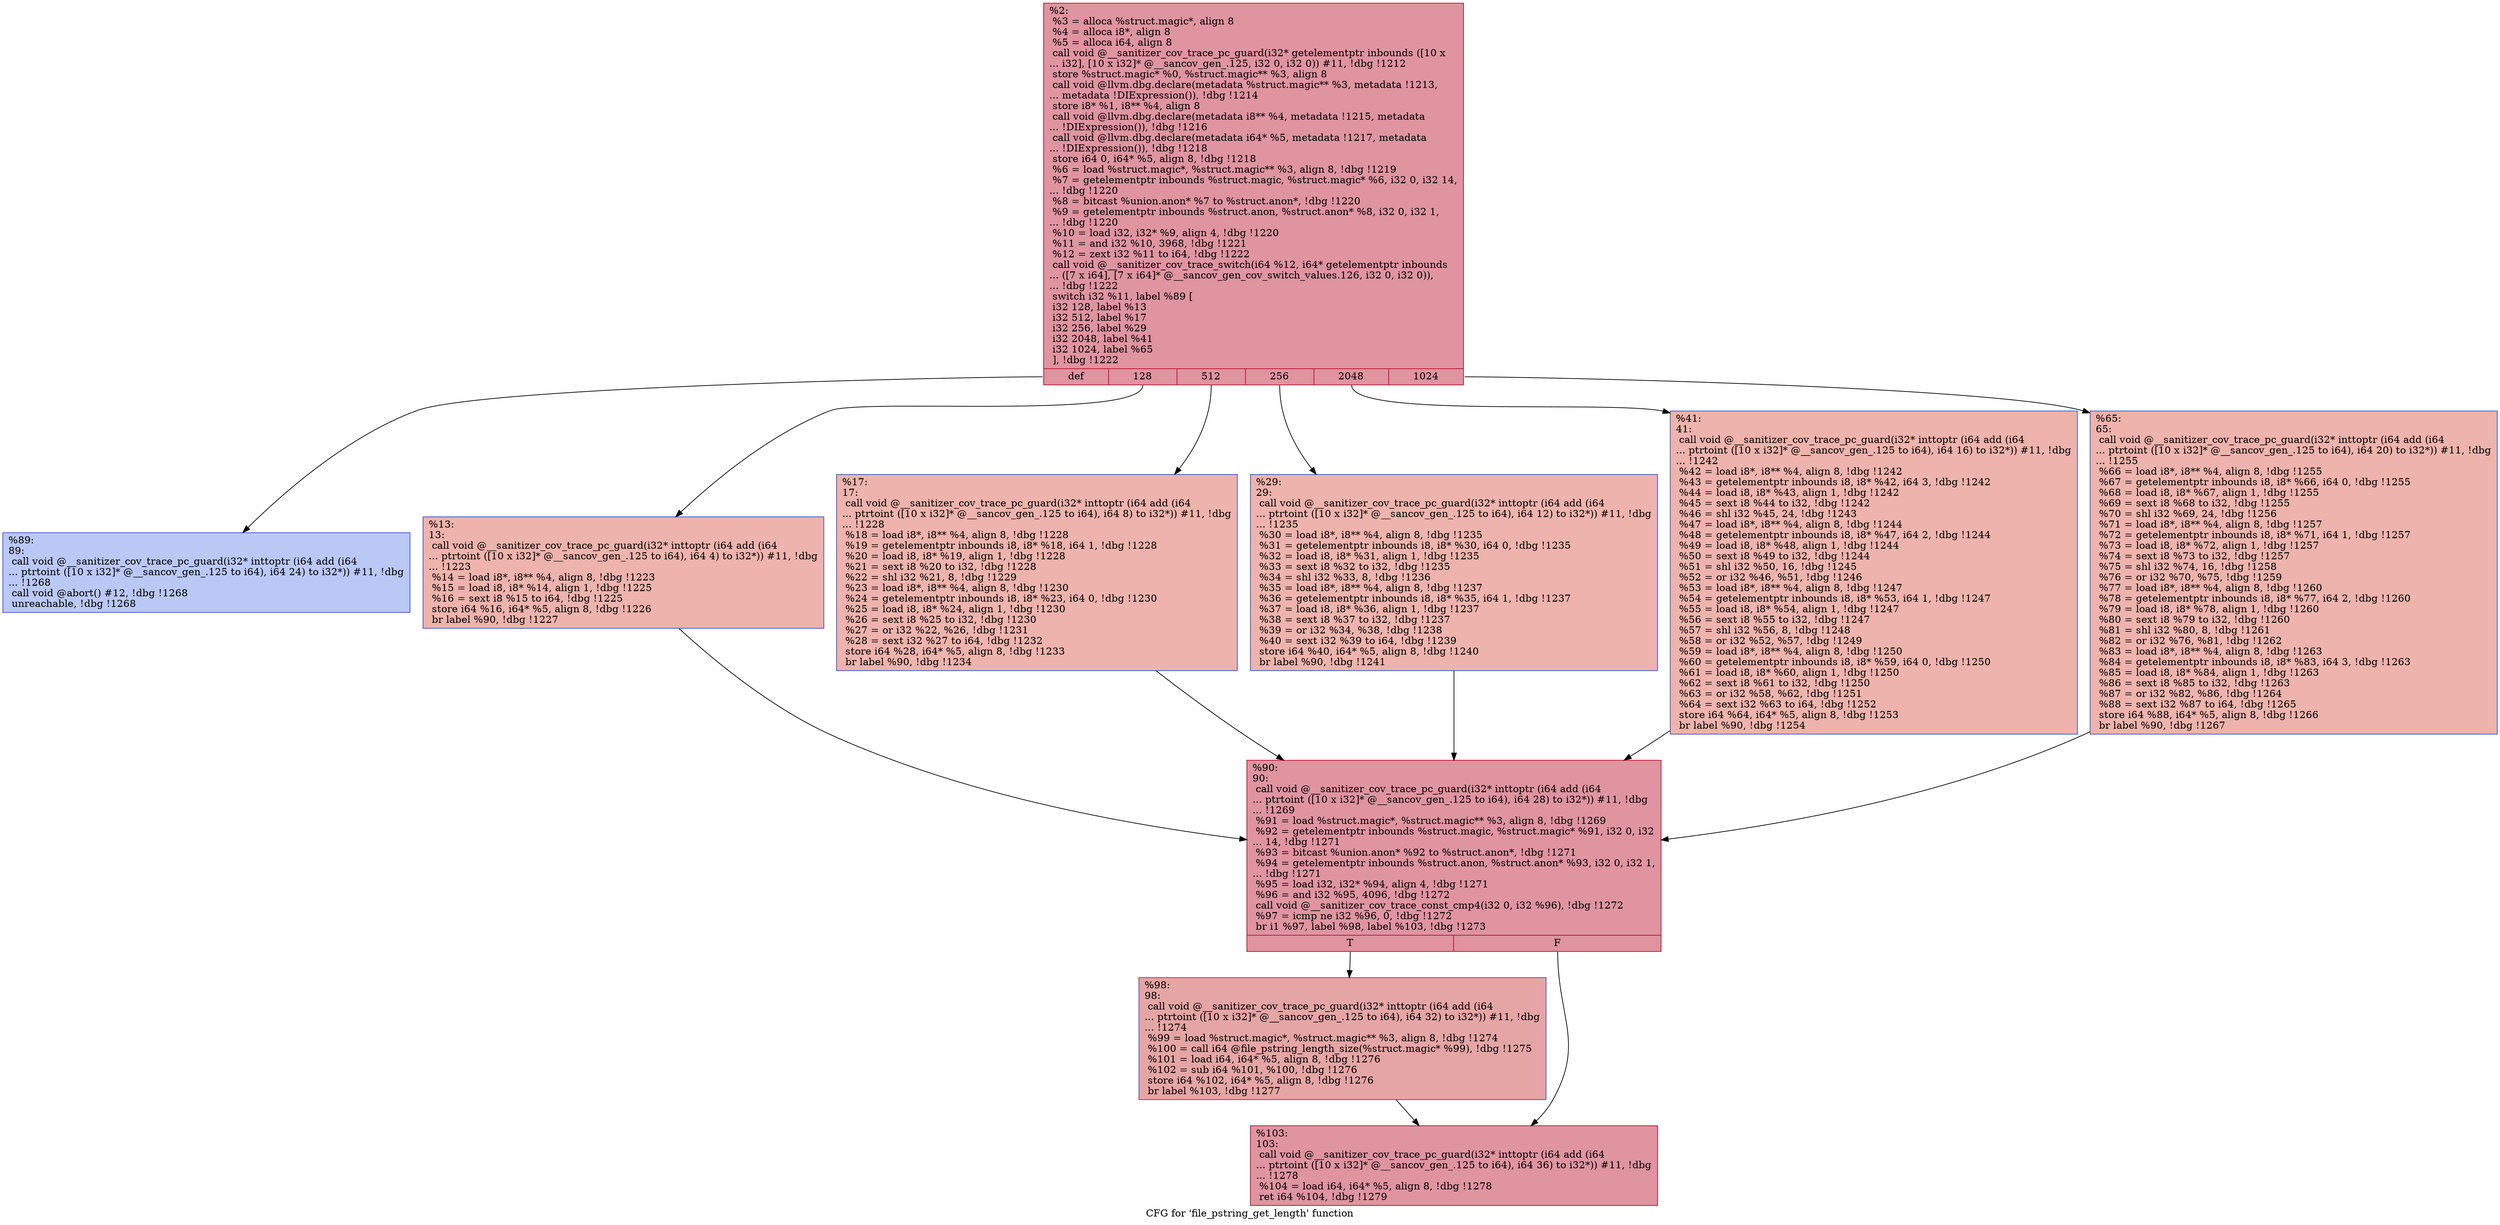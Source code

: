 digraph "CFG for 'file_pstring_get_length' function" {
	label="CFG for 'file_pstring_get_length' function";

	Node0x564cce3c5bf0 [shape=record,color="#b70d28ff", style=filled, fillcolor="#b70d2870",label="{%2:\l  %3 = alloca %struct.magic*, align 8\l  %4 = alloca i8*, align 8\l  %5 = alloca i64, align 8\l  call void @__sanitizer_cov_trace_pc_guard(i32* getelementptr inbounds ([10 x\l... i32], [10 x i32]* @__sancov_gen_.125, i32 0, i32 0)) #11, !dbg !1212\l  store %struct.magic* %0, %struct.magic** %3, align 8\l  call void @llvm.dbg.declare(metadata %struct.magic** %3, metadata !1213,\l... metadata !DIExpression()), !dbg !1214\l  store i8* %1, i8** %4, align 8\l  call void @llvm.dbg.declare(metadata i8** %4, metadata !1215, metadata\l... !DIExpression()), !dbg !1216\l  call void @llvm.dbg.declare(metadata i64* %5, metadata !1217, metadata\l... !DIExpression()), !dbg !1218\l  store i64 0, i64* %5, align 8, !dbg !1218\l  %6 = load %struct.magic*, %struct.magic** %3, align 8, !dbg !1219\l  %7 = getelementptr inbounds %struct.magic, %struct.magic* %6, i32 0, i32 14,\l... !dbg !1220\l  %8 = bitcast %union.anon* %7 to %struct.anon*, !dbg !1220\l  %9 = getelementptr inbounds %struct.anon, %struct.anon* %8, i32 0, i32 1,\l... !dbg !1220\l  %10 = load i32, i32* %9, align 4, !dbg !1220\l  %11 = and i32 %10, 3968, !dbg !1221\l  %12 = zext i32 %11 to i64, !dbg !1222\l  call void @__sanitizer_cov_trace_switch(i64 %12, i64* getelementptr inbounds\l... ([7 x i64], [7 x i64]* @__sancov_gen_cov_switch_values.126, i32 0, i32 0)),\l... !dbg !1222\l  switch i32 %11, label %89 [\l    i32 128, label %13\l    i32 512, label %17\l    i32 256, label %29\l    i32 2048, label %41\l    i32 1024, label %65\l  ], !dbg !1222\l|{<s0>def|<s1>128|<s2>512|<s3>256|<s4>2048|<s5>1024}}"];
	Node0x564cce3c5bf0:s0 -> Node0x564cce3c5e90;
	Node0x564cce3c5bf0:s1 -> Node0x564cce3c5d00;
	Node0x564cce3c5bf0:s2 -> Node0x564cce3c5d50;
	Node0x564cce3c5bf0:s3 -> Node0x564cce3c5da0;
	Node0x564cce3c5bf0:s4 -> Node0x564cce3c5df0;
	Node0x564cce3c5bf0:s5 -> Node0x564cce3c5e40;
	Node0x564cce3c5d00 [shape=record,color="#3d50c3ff", style=filled, fillcolor="#d6524470",label="{%13:\l13:                                               \l  call void @__sanitizer_cov_trace_pc_guard(i32* inttoptr (i64 add (i64\l... ptrtoint ([10 x i32]* @__sancov_gen_.125 to i64), i64 4) to i32*)) #11, !dbg\l... !1223\l  %14 = load i8*, i8** %4, align 8, !dbg !1223\l  %15 = load i8, i8* %14, align 1, !dbg !1225\l  %16 = sext i8 %15 to i64, !dbg !1225\l  store i64 %16, i64* %5, align 8, !dbg !1226\l  br label %90, !dbg !1227\l}"];
	Node0x564cce3c5d00 -> Node0x564cce3c5ee0;
	Node0x564cce3c5d50 [shape=record,color="#3d50c3ff", style=filled, fillcolor="#d6524470",label="{%17:\l17:                                               \l  call void @__sanitizer_cov_trace_pc_guard(i32* inttoptr (i64 add (i64\l... ptrtoint ([10 x i32]* @__sancov_gen_.125 to i64), i64 8) to i32*)) #11, !dbg\l... !1228\l  %18 = load i8*, i8** %4, align 8, !dbg !1228\l  %19 = getelementptr inbounds i8, i8* %18, i64 1, !dbg !1228\l  %20 = load i8, i8* %19, align 1, !dbg !1228\l  %21 = sext i8 %20 to i32, !dbg !1228\l  %22 = shl i32 %21, 8, !dbg !1229\l  %23 = load i8*, i8** %4, align 8, !dbg !1230\l  %24 = getelementptr inbounds i8, i8* %23, i64 0, !dbg !1230\l  %25 = load i8, i8* %24, align 1, !dbg !1230\l  %26 = sext i8 %25 to i32, !dbg !1230\l  %27 = or i32 %22, %26, !dbg !1231\l  %28 = sext i32 %27 to i64, !dbg !1232\l  store i64 %28, i64* %5, align 8, !dbg !1233\l  br label %90, !dbg !1234\l}"];
	Node0x564cce3c5d50 -> Node0x564cce3c5ee0;
	Node0x564cce3c5da0 [shape=record,color="#3d50c3ff", style=filled, fillcolor="#d6524470",label="{%29:\l29:                                               \l  call void @__sanitizer_cov_trace_pc_guard(i32* inttoptr (i64 add (i64\l... ptrtoint ([10 x i32]* @__sancov_gen_.125 to i64), i64 12) to i32*)) #11, !dbg\l... !1235\l  %30 = load i8*, i8** %4, align 8, !dbg !1235\l  %31 = getelementptr inbounds i8, i8* %30, i64 0, !dbg !1235\l  %32 = load i8, i8* %31, align 1, !dbg !1235\l  %33 = sext i8 %32 to i32, !dbg !1235\l  %34 = shl i32 %33, 8, !dbg !1236\l  %35 = load i8*, i8** %4, align 8, !dbg !1237\l  %36 = getelementptr inbounds i8, i8* %35, i64 1, !dbg !1237\l  %37 = load i8, i8* %36, align 1, !dbg !1237\l  %38 = sext i8 %37 to i32, !dbg !1237\l  %39 = or i32 %34, %38, !dbg !1238\l  %40 = sext i32 %39 to i64, !dbg !1239\l  store i64 %40, i64* %5, align 8, !dbg !1240\l  br label %90, !dbg !1241\l}"];
	Node0x564cce3c5da0 -> Node0x564cce3c5ee0;
	Node0x564cce3c5df0 [shape=record,color="#3d50c3ff", style=filled, fillcolor="#d6524470",label="{%41:\l41:                                               \l  call void @__sanitizer_cov_trace_pc_guard(i32* inttoptr (i64 add (i64\l... ptrtoint ([10 x i32]* @__sancov_gen_.125 to i64), i64 16) to i32*)) #11, !dbg\l... !1242\l  %42 = load i8*, i8** %4, align 8, !dbg !1242\l  %43 = getelementptr inbounds i8, i8* %42, i64 3, !dbg !1242\l  %44 = load i8, i8* %43, align 1, !dbg !1242\l  %45 = sext i8 %44 to i32, !dbg !1242\l  %46 = shl i32 %45, 24, !dbg !1243\l  %47 = load i8*, i8** %4, align 8, !dbg !1244\l  %48 = getelementptr inbounds i8, i8* %47, i64 2, !dbg !1244\l  %49 = load i8, i8* %48, align 1, !dbg !1244\l  %50 = sext i8 %49 to i32, !dbg !1244\l  %51 = shl i32 %50, 16, !dbg !1245\l  %52 = or i32 %46, %51, !dbg !1246\l  %53 = load i8*, i8** %4, align 8, !dbg !1247\l  %54 = getelementptr inbounds i8, i8* %53, i64 1, !dbg !1247\l  %55 = load i8, i8* %54, align 1, !dbg !1247\l  %56 = sext i8 %55 to i32, !dbg !1247\l  %57 = shl i32 %56, 8, !dbg !1248\l  %58 = or i32 %52, %57, !dbg !1249\l  %59 = load i8*, i8** %4, align 8, !dbg !1250\l  %60 = getelementptr inbounds i8, i8* %59, i64 0, !dbg !1250\l  %61 = load i8, i8* %60, align 1, !dbg !1250\l  %62 = sext i8 %61 to i32, !dbg !1250\l  %63 = or i32 %58, %62, !dbg !1251\l  %64 = sext i32 %63 to i64, !dbg !1252\l  store i64 %64, i64* %5, align 8, !dbg !1253\l  br label %90, !dbg !1254\l}"];
	Node0x564cce3c5df0 -> Node0x564cce3c5ee0;
	Node0x564cce3c5e40 [shape=record,color="#3d50c3ff", style=filled, fillcolor="#d6524470",label="{%65:\l65:                                               \l  call void @__sanitizer_cov_trace_pc_guard(i32* inttoptr (i64 add (i64\l... ptrtoint ([10 x i32]* @__sancov_gen_.125 to i64), i64 20) to i32*)) #11, !dbg\l... !1255\l  %66 = load i8*, i8** %4, align 8, !dbg !1255\l  %67 = getelementptr inbounds i8, i8* %66, i64 0, !dbg !1255\l  %68 = load i8, i8* %67, align 1, !dbg !1255\l  %69 = sext i8 %68 to i32, !dbg !1255\l  %70 = shl i32 %69, 24, !dbg !1256\l  %71 = load i8*, i8** %4, align 8, !dbg !1257\l  %72 = getelementptr inbounds i8, i8* %71, i64 1, !dbg !1257\l  %73 = load i8, i8* %72, align 1, !dbg !1257\l  %74 = sext i8 %73 to i32, !dbg !1257\l  %75 = shl i32 %74, 16, !dbg !1258\l  %76 = or i32 %70, %75, !dbg !1259\l  %77 = load i8*, i8** %4, align 8, !dbg !1260\l  %78 = getelementptr inbounds i8, i8* %77, i64 2, !dbg !1260\l  %79 = load i8, i8* %78, align 1, !dbg !1260\l  %80 = sext i8 %79 to i32, !dbg !1260\l  %81 = shl i32 %80, 8, !dbg !1261\l  %82 = or i32 %76, %81, !dbg !1262\l  %83 = load i8*, i8** %4, align 8, !dbg !1263\l  %84 = getelementptr inbounds i8, i8* %83, i64 3, !dbg !1263\l  %85 = load i8, i8* %84, align 1, !dbg !1263\l  %86 = sext i8 %85 to i32, !dbg !1263\l  %87 = or i32 %82, %86, !dbg !1264\l  %88 = sext i32 %87 to i64, !dbg !1265\l  store i64 %88, i64* %5, align 8, !dbg !1266\l  br label %90, !dbg !1267\l}"];
	Node0x564cce3c5e40 -> Node0x564cce3c5ee0;
	Node0x564cce3c5e90 [shape=record,color="#3d50c3ff", style=filled, fillcolor="#6282ea70",label="{%89:\l89:                                               \l  call void @__sanitizer_cov_trace_pc_guard(i32* inttoptr (i64 add (i64\l... ptrtoint ([10 x i32]* @__sancov_gen_.125 to i64), i64 24) to i32*)) #11, !dbg\l... !1268\l  call void @abort() #12, !dbg !1268\l  unreachable, !dbg !1268\l}"];
	Node0x564cce3c5ee0 [shape=record,color="#b70d28ff", style=filled, fillcolor="#b70d2870",label="{%90:\l90:                                               \l  call void @__sanitizer_cov_trace_pc_guard(i32* inttoptr (i64 add (i64\l... ptrtoint ([10 x i32]* @__sancov_gen_.125 to i64), i64 28) to i32*)) #11, !dbg\l... !1269\l  %91 = load %struct.magic*, %struct.magic** %3, align 8, !dbg !1269\l  %92 = getelementptr inbounds %struct.magic, %struct.magic* %91, i32 0, i32\l... 14, !dbg !1271\l  %93 = bitcast %union.anon* %92 to %struct.anon*, !dbg !1271\l  %94 = getelementptr inbounds %struct.anon, %struct.anon* %93, i32 0, i32 1,\l... !dbg !1271\l  %95 = load i32, i32* %94, align 4, !dbg !1271\l  %96 = and i32 %95, 4096, !dbg !1272\l  call void @__sanitizer_cov_trace_const_cmp4(i32 0, i32 %96), !dbg !1272\l  %97 = icmp ne i32 %96, 0, !dbg !1272\l  br i1 %97, label %98, label %103, !dbg !1273\l|{<s0>T|<s1>F}}"];
	Node0x564cce3c5ee0:s0 -> Node0x564cce3c5f30;
	Node0x564cce3c5ee0:s1 -> Node0x564cce3c5f80;
	Node0x564cce3c5f30 [shape=record,color="#3d50c3ff", style=filled, fillcolor="#c5333470",label="{%98:\l98:                                               \l  call void @__sanitizer_cov_trace_pc_guard(i32* inttoptr (i64 add (i64\l... ptrtoint ([10 x i32]* @__sancov_gen_.125 to i64), i64 32) to i32*)) #11, !dbg\l... !1274\l  %99 = load %struct.magic*, %struct.magic** %3, align 8, !dbg !1274\l  %100 = call i64 @file_pstring_length_size(%struct.magic* %99), !dbg !1275\l  %101 = load i64, i64* %5, align 8, !dbg !1276\l  %102 = sub i64 %101, %100, !dbg !1276\l  store i64 %102, i64* %5, align 8, !dbg !1276\l  br label %103, !dbg !1277\l}"];
	Node0x564cce3c5f30 -> Node0x564cce3c5f80;
	Node0x564cce3c5f80 [shape=record,color="#b70d28ff", style=filled, fillcolor="#b70d2870",label="{%103:\l103:                                              \l  call void @__sanitizer_cov_trace_pc_guard(i32* inttoptr (i64 add (i64\l... ptrtoint ([10 x i32]* @__sancov_gen_.125 to i64), i64 36) to i32*)) #11, !dbg\l... !1278\l  %104 = load i64, i64* %5, align 8, !dbg !1278\l  ret i64 %104, !dbg !1279\l}"];
}
